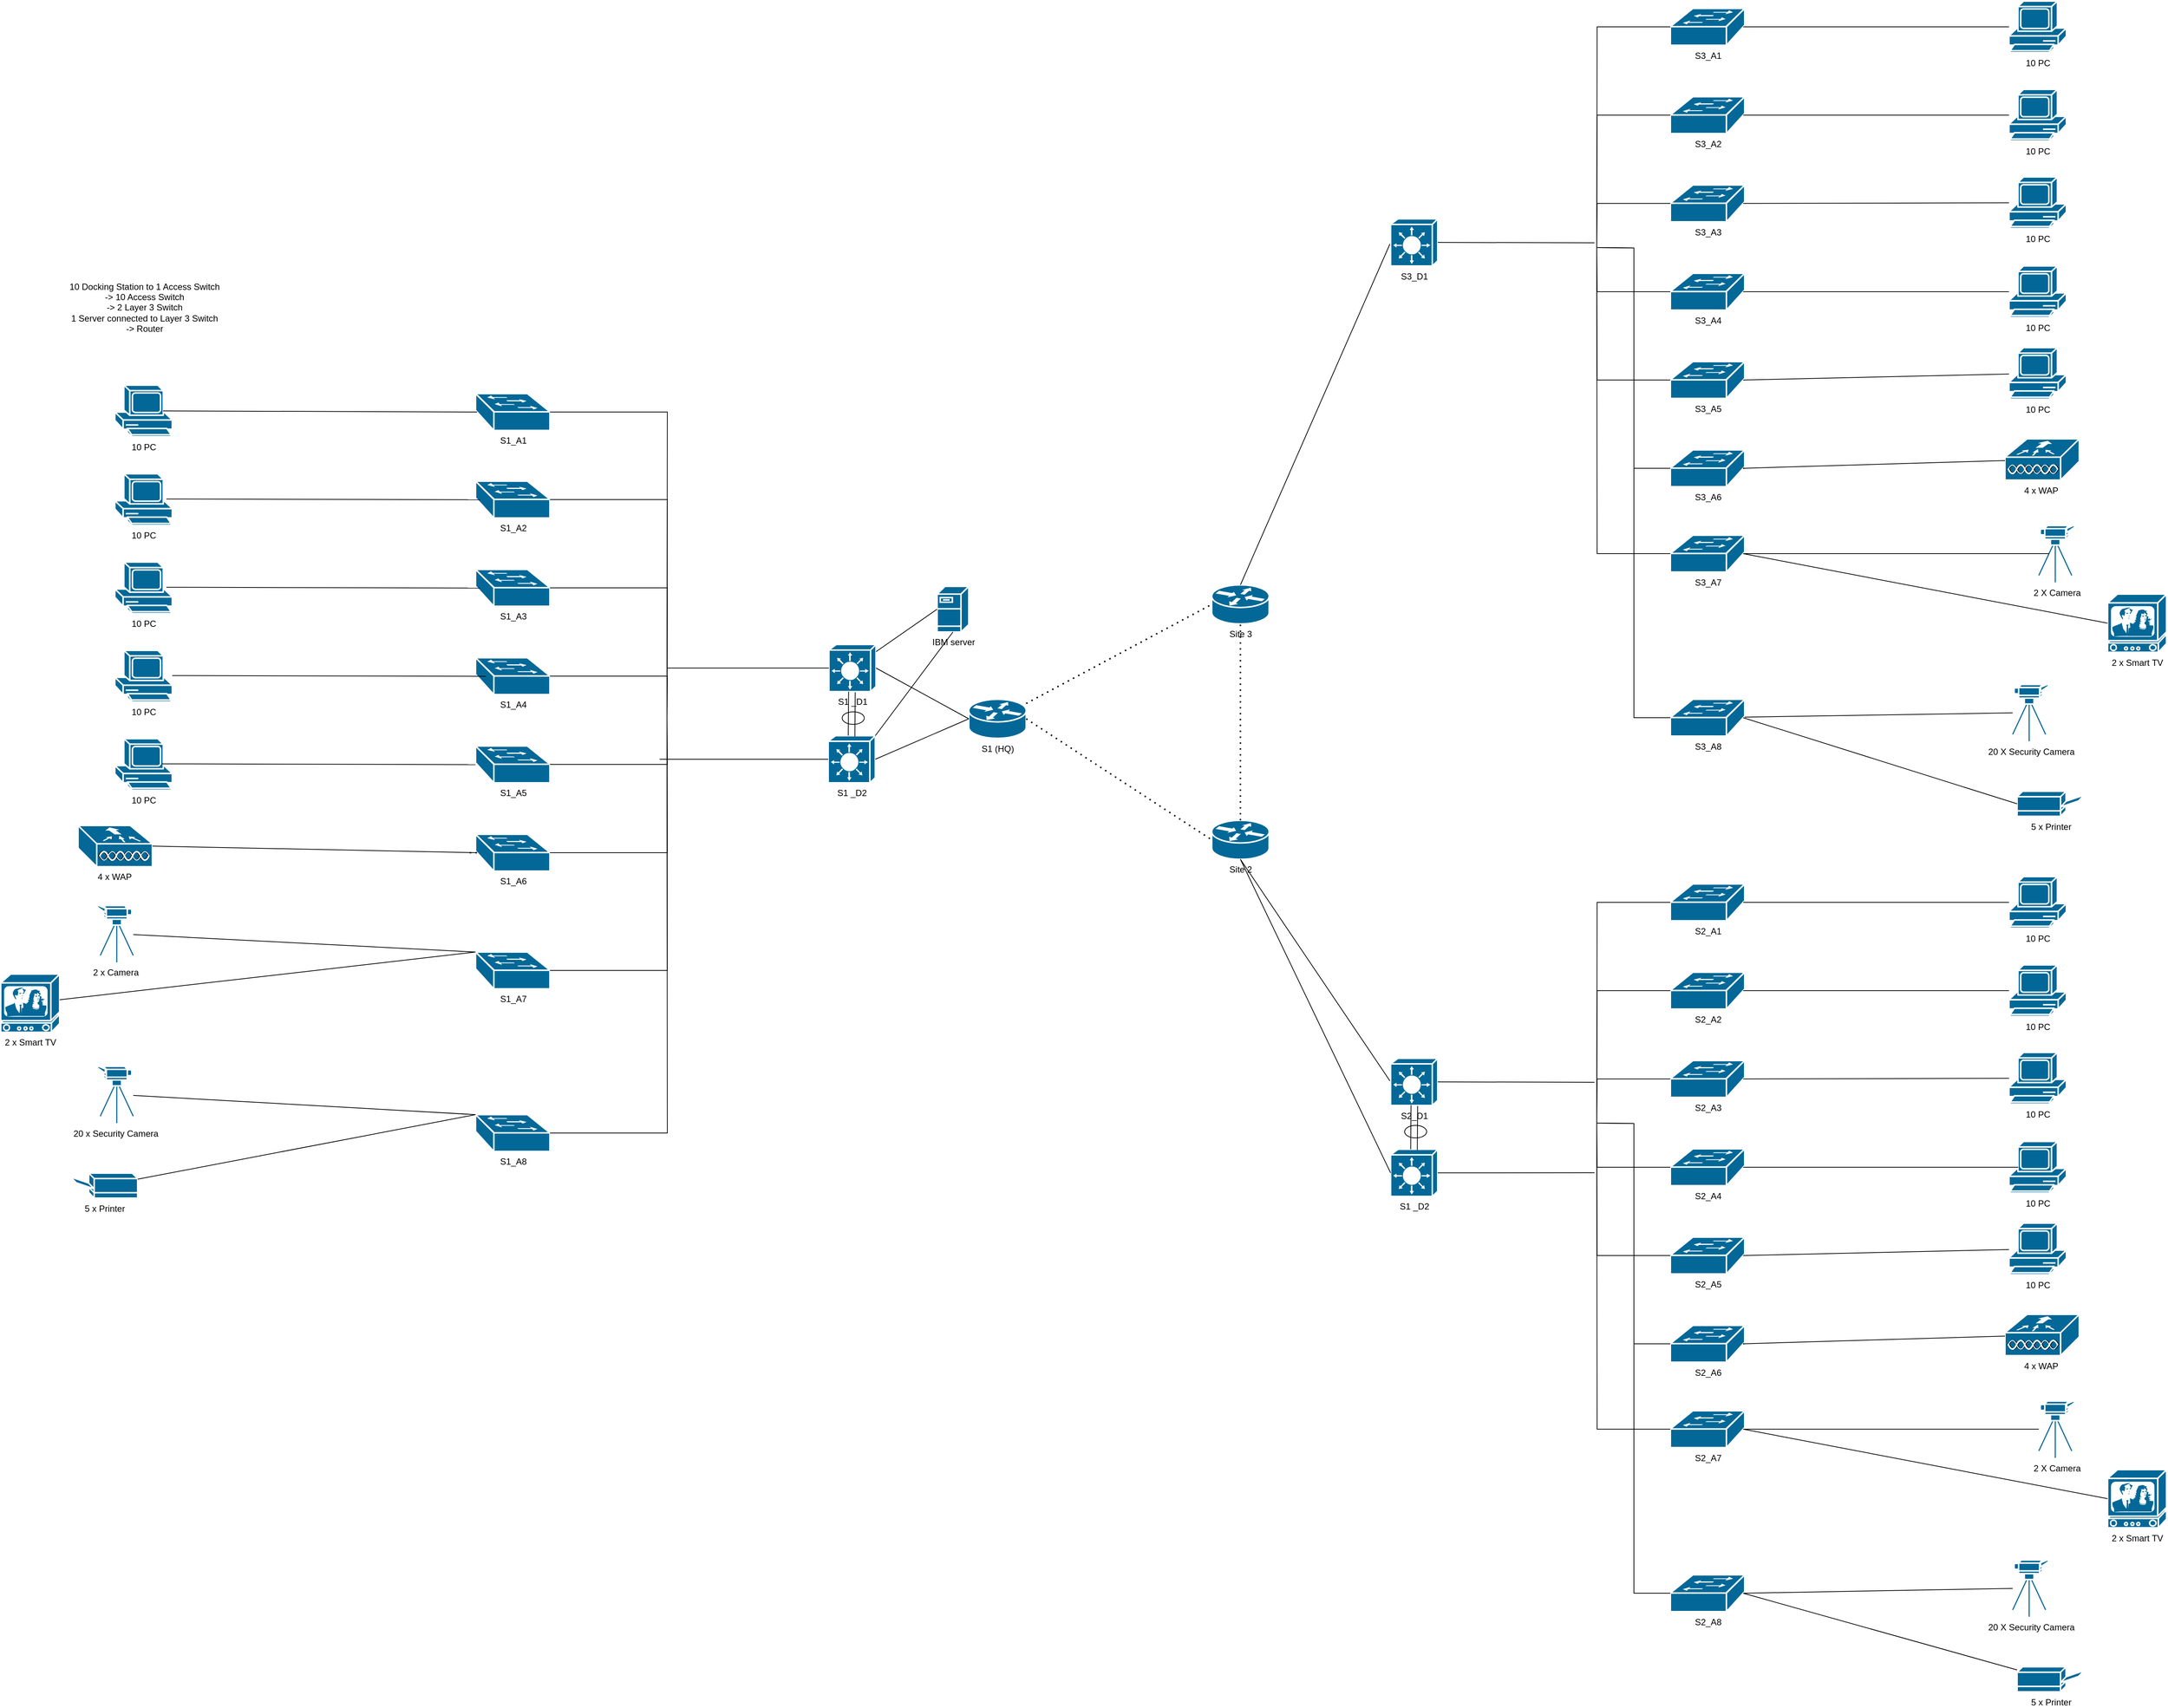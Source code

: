 <mxfile version="24.7.10">
  <diagram name="Page-1" id="G4pYxyU2FkNYo4f7sW-s">
    <mxGraphModel dx="8547" dy="3916" grid="1" gridSize="10" guides="1" tooltips="1" connect="1" arrows="1" fold="1" page="1" pageScale="1" pageWidth="827" pageHeight="1169" math="0" shadow="0">
      <root>
        <mxCell id="0" />
        <mxCell id="1" parent="0" />
        <mxCell id="yJoKxNVRloe3FFeGkEBf-2" value="S1 (HQ)" style="shape=mxgraph.cisco.routers.router;sketch=0;html=1;pointerEvents=1;dashed=0;fillColor=#036897;strokeColor=#ffffff;strokeWidth=2;verticalLabelPosition=bottom;verticalAlign=top;align=center;outlineConnect=0;" parent="1" vertex="1">
          <mxGeometry x="480" y="295.5" width="78" height="53" as="geometry" />
        </mxCell>
        <mxCell id="yJoKxNVRloe3FFeGkEBf-3" value="Site 2" style="shape=mxgraph.cisco.routers.router;sketch=0;html=1;pointerEvents=1;dashed=0;fillColor=#036897;strokeColor=#ffffff;strokeWidth=2;verticalLabelPosition=bottom;verticalAlign=top;align=center;outlineConnect=0;" parent="1" vertex="1">
          <mxGeometry x="810" y="460" width="78" height="53" as="geometry" />
        </mxCell>
        <mxCell id="yJoKxNVRloe3FFeGkEBf-4" value="IBM server" style="shape=mxgraph.cisco.servers.fileserver;sketch=0;html=1;pointerEvents=1;dashed=0;fillColor=#036897;strokeColor=#ffffff;strokeWidth=2;verticalLabelPosition=bottom;verticalAlign=top;align=center;outlineConnect=0;" parent="1" vertex="1">
          <mxGeometry x="437" y="142" width="43" height="62" as="geometry" />
        </mxCell>
        <mxCell id="yJoKxNVRloe3FFeGkEBf-5" value="S1 _D1" style="shape=mxgraph.cisco.switches.layer_3_switch;sketch=0;html=1;pointerEvents=1;dashed=0;fillColor=#036897;strokeColor=#ffffff;strokeWidth=2;verticalLabelPosition=bottom;verticalAlign=top;align=center;outlineConnect=0;" parent="1" vertex="1">
          <mxGeometry x="290" y="221" width="64" height="64" as="geometry" />
        </mxCell>
        <mxCell id="yJoKxNVRloe3FFeGkEBf-6" value="" style="endArrow=none;html=1;rounded=0;exitX=0;exitY=0.5;exitDx=0;exitDy=0;exitPerimeter=0;" parent="1" source="yJoKxNVRloe3FFeGkEBf-4" target="yJoKxNVRloe3FFeGkEBf-5" edge="1">
          <mxGeometry width="50" height="50" relative="1" as="geometry">
            <mxPoint x="230" y="250" as="sourcePoint" />
            <mxPoint x="280" y="200" as="targetPoint" />
          </mxGeometry>
        </mxCell>
        <mxCell id="yJoKxNVRloe3FFeGkEBf-7" value="" style="endArrow=none;html=1;rounded=0;entryX=1;entryY=0.5;entryDx=0;entryDy=0;entryPerimeter=0;exitX=0;exitY=0.5;exitDx=0;exitDy=0;exitPerimeter=0;" parent="1" source="yJoKxNVRloe3FFeGkEBf-2" target="yJoKxNVRloe3FFeGkEBf-5" edge="1">
          <mxGeometry width="50" height="50" relative="1" as="geometry">
            <mxPoint x="322" y="420" as="sourcePoint" />
            <mxPoint x="300" y="332" as="targetPoint" />
          </mxGeometry>
        </mxCell>
        <mxCell id="yJoKxNVRloe3FFeGkEBf-8" value="Site 3&lt;div&gt;&lt;br&gt;&lt;/div&gt;" style="shape=mxgraph.cisco.routers.router;sketch=0;html=1;pointerEvents=1;dashed=0;fillColor=#036897;strokeColor=#ffffff;strokeWidth=2;verticalLabelPosition=bottom;verticalAlign=top;align=center;outlineConnect=0;" parent="1" vertex="1">
          <mxGeometry x="810" y="140" width="78" height="53" as="geometry" />
        </mxCell>
        <mxCell id="yJoKxNVRloe3FFeGkEBf-9" value="" style="endArrow=none;dashed=1;html=1;dashPattern=1 3;strokeWidth=2;rounded=0;entryX=0;entryY=0.5;entryDx=0;entryDy=0;entryPerimeter=0;exitX=1;exitY=0.5;exitDx=0;exitDy=0;exitPerimeter=0;" parent="1" source="yJoKxNVRloe3FFeGkEBf-2" target="yJoKxNVRloe3FFeGkEBf-3" edge="1">
          <mxGeometry width="50" height="50" relative="1" as="geometry">
            <mxPoint x="620" y="370" as="sourcePoint" />
            <mxPoint x="670" y="320" as="targetPoint" />
          </mxGeometry>
        </mxCell>
        <mxCell id="yJoKxNVRloe3FFeGkEBf-10" value="" style="endArrow=none;dashed=1;html=1;dashPattern=1 3;strokeWidth=2;rounded=0;entryX=0.5;entryY=1;entryDx=0;entryDy=0;entryPerimeter=0;exitX=0.5;exitY=0;exitDx=0;exitDy=0;exitPerimeter=0;" parent="1" source="yJoKxNVRloe3FFeGkEBf-3" target="yJoKxNVRloe3FFeGkEBf-8" edge="1">
          <mxGeometry width="50" height="50" relative="1" as="geometry">
            <mxPoint x="900" y="321.5" as="sourcePoint" />
            <mxPoint x="1152" y="321.5" as="targetPoint" />
          </mxGeometry>
        </mxCell>
        <mxCell id="yJoKxNVRloe3FFeGkEBf-11" value="" style="endArrow=none;dashed=1;html=1;dashPattern=1 3;strokeWidth=2;rounded=0;entryX=0;entryY=0.5;entryDx=0;entryDy=0;entryPerimeter=0;" parent="1" source="yJoKxNVRloe3FFeGkEBf-2" target="yJoKxNVRloe3FFeGkEBf-8" edge="1">
          <mxGeometry width="50" height="50" relative="1" as="geometry">
            <mxPoint x="568" y="332" as="sourcePoint" />
            <mxPoint x="820" y="497" as="targetPoint" />
          </mxGeometry>
        </mxCell>
        <mxCell id="yJoKxNVRloe3FFeGkEBf-12" value="" style="endArrow=none;html=1;rounded=0;entryX=0;entryY=0.5;entryDx=0;entryDy=0;entryPerimeter=0;exitX=0.5;exitY=0;exitDx=0;exitDy=0;exitPerimeter=0;" parent="1" source="yJoKxNVRloe3FFeGkEBf-8" target="yJoKxNVRloe3FFeGkEBf-265" edge="1">
          <mxGeometry width="50" height="50" relative="1" as="geometry">
            <mxPoint x="1330" y="161" as="sourcePoint" />
            <mxPoint x="1060.0" y="-102" as="targetPoint" />
          </mxGeometry>
        </mxCell>
        <mxCell id="yJoKxNVRloe3FFeGkEBf-13" value="" style="endArrow=none;html=1;rounded=0;entryX=0;entryY=0.5;entryDx=0;entryDy=0;entryPerimeter=0;exitX=0.5;exitY=1;exitDx=0;exitDy=0;exitPerimeter=0;" parent="1" source="yJoKxNVRloe3FFeGkEBf-3" target="yJoKxNVRloe3FFeGkEBf-15" edge="1">
          <mxGeometry width="50" height="50" relative="1" as="geometry">
            <mxPoint x="1367" y="562" as="sourcePoint" />
            <mxPoint x="1060" y="486.5" as="targetPoint" />
          </mxGeometry>
        </mxCell>
        <mxCell id="yJoKxNVRloe3FFeGkEBf-15" value="S2_D1" style="shape=mxgraph.cisco.switches.layer_3_switch;sketch=0;html=1;pointerEvents=1;dashed=0;fillColor=#036897;strokeColor=#ffffff;strokeWidth=2;verticalLabelPosition=bottom;verticalAlign=top;align=center;outlineConnect=0;" parent="1" vertex="1">
          <mxGeometry x="1053" y="783.5" width="64" height="64" as="geometry" />
        </mxCell>
        <mxCell id="yJoKxNVRloe3FFeGkEBf-16" value="S2_A5" style="shape=mxgraph.cisco.switches.workgroup_switch;sketch=0;html=1;pointerEvents=1;dashed=0;fillColor=#036897;strokeColor=#ffffff;strokeWidth=2;verticalLabelPosition=bottom;verticalAlign=top;align=center;outlineConnect=0;" parent="1" vertex="1">
          <mxGeometry x="1433" y="1026.5" width="101" height="50" as="geometry" />
        </mxCell>
        <mxCell id="yJoKxNVRloe3FFeGkEBf-17" value="S2_A7" style="shape=mxgraph.cisco.switches.workgroup_switch;sketch=0;html=1;pointerEvents=1;dashed=0;fillColor=#036897;strokeColor=#ffffff;strokeWidth=2;verticalLabelPosition=bottom;verticalAlign=top;align=center;outlineConnect=0;" parent="1" vertex="1">
          <mxGeometry x="1433" y="1262.5" width="101" height="50" as="geometry" />
        </mxCell>
        <mxCell id="yJoKxNVRloe3FFeGkEBf-18" value="S2_A4" style="shape=mxgraph.cisco.switches.workgroup_switch;sketch=0;html=1;pointerEvents=1;dashed=0;fillColor=#036897;strokeColor=#ffffff;strokeWidth=2;verticalLabelPosition=bottom;verticalAlign=top;align=center;outlineConnect=0;" parent="1" vertex="1">
          <mxGeometry x="1433" y="906.5" width="101" height="50" as="geometry" />
        </mxCell>
        <mxCell id="yJoKxNVRloe3FFeGkEBf-19" value="S2_A3" style="shape=mxgraph.cisco.switches.workgroup_switch;sketch=0;html=1;pointerEvents=1;dashed=0;fillColor=#036897;strokeColor=#ffffff;strokeWidth=2;verticalLabelPosition=bottom;verticalAlign=top;align=center;outlineConnect=0;" parent="1" vertex="1">
          <mxGeometry x="1433" y="786.5" width="101" height="50" as="geometry" />
        </mxCell>
        <mxCell id="yJoKxNVRloe3FFeGkEBf-20" value="S2_A2" style="shape=mxgraph.cisco.switches.workgroup_switch;sketch=0;html=1;pointerEvents=1;dashed=0;fillColor=#036897;strokeColor=#ffffff;strokeWidth=2;verticalLabelPosition=bottom;verticalAlign=top;align=center;outlineConnect=0;" parent="1" vertex="1">
          <mxGeometry x="1433" y="666.5" width="101" height="50" as="geometry" />
        </mxCell>
        <mxCell id="yJoKxNVRloe3FFeGkEBf-21" value="S2_A1" style="shape=mxgraph.cisco.switches.workgroup_switch;sketch=0;html=1;pointerEvents=1;dashed=0;fillColor=#036897;strokeColor=#ffffff;strokeWidth=2;verticalLabelPosition=bottom;verticalAlign=top;align=center;outlineConnect=0;" parent="1" vertex="1">
          <mxGeometry x="1433" y="546.5" width="101" height="50" as="geometry" />
        </mxCell>
        <mxCell id="yJoKxNVRloe3FFeGkEBf-24" value="" style="endArrow=none;html=1;rounded=0;entryX=1;entryY=0.5;entryDx=0;entryDy=0;exitX=0;exitY=0.5;exitDx=0;exitDy=0;exitPerimeter=0;edgeStyle=orthogonalEdgeStyle;" parent="1" source="yJoKxNVRloe3FFeGkEBf-21" edge="1">
          <mxGeometry width="50" height="50" relative="1" as="geometry">
            <mxPoint x="1289" y="854" as="sourcePoint" />
            <mxPoint x="1333" y="871.5" as="targetPoint" />
          </mxGeometry>
        </mxCell>
        <mxCell id="yJoKxNVRloe3FFeGkEBf-25" value="" style="endArrow=none;html=1;rounded=0;entryX=1;entryY=0.5;entryDx=0;entryDy=0;exitX=0;exitY=0.5;exitDx=0;exitDy=0;exitPerimeter=0;edgeStyle=orthogonalEdgeStyle;" parent="1" source="yJoKxNVRloe3FFeGkEBf-20" edge="1">
          <mxGeometry width="50" height="50" relative="1" as="geometry">
            <mxPoint x="1443" y="581.5" as="sourcePoint" />
            <mxPoint x="1333" y="871.5" as="targetPoint" />
          </mxGeometry>
        </mxCell>
        <mxCell id="yJoKxNVRloe3FFeGkEBf-26" value="" style="endArrow=none;html=1;rounded=0;exitX=0;exitY=0.5;exitDx=0;exitDy=0;exitPerimeter=0;entryX=1;entryY=0.5;entryDx=0;entryDy=0;edgeStyle=orthogonalEdgeStyle;" parent="1" source="yJoKxNVRloe3FFeGkEBf-19" edge="1">
          <mxGeometry width="50" height="50" relative="1" as="geometry">
            <mxPoint x="1423" y="811.5" as="sourcePoint" />
            <mxPoint x="1333" y="871.5" as="targetPoint" />
          </mxGeometry>
        </mxCell>
        <mxCell id="yJoKxNVRloe3FFeGkEBf-27" value="" style="endArrow=none;html=1;rounded=0;exitX=0;exitY=0.5;exitDx=0;exitDy=0;exitPerimeter=0;entryX=1;entryY=0.5;entryDx=0;entryDy=0;edgeStyle=orthogonalEdgeStyle;" parent="1" source="yJoKxNVRloe3FFeGkEBf-18" edge="1">
          <mxGeometry width="50" height="50" relative="1" as="geometry">
            <mxPoint x="1443" y="821.5" as="sourcePoint" />
            <mxPoint x="1333" y="871.5" as="targetPoint" />
          </mxGeometry>
        </mxCell>
        <mxCell id="yJoKxNVRloe3FFeGkEBf-28" value="" style="endArrow=none;html=1;rounded=0;exitX=0;exitY=0.5;exitDx=0;exitDy=0;exitPerimeter=0;entryX=1;entryY=0.5;entryDx=0;entryDy=0;edgeStyle=orthogonalEdgeStyle;" parent="1" source="yJoKxNVRloe3FFeGkEBf-16" edge="1">
          <mxGeometry width="50" height="50" relative="1" as="geometry">
            <mxPoint x="1443" y="941.5" as="sourcePoint" />
            <mxPoint x="1333" y="871.5" as="targetPoint" />
          </mxGeometry>
        </mxCell>
        <mxCell id="yJoKxNVRloe3FFeGkEBf-29" value="" style="endArrow=none;html=1;rounded=0;exitX=0;exitY=0.5;exitDx=0;exitDy=0;exitPerimeter=0;entryX=1;entryY=0.5;entryDx=0;entryDy=0;edgeStyle=orthogonalEdgeStyle;" parent="1" source="yJoKxNVRloe3FFeGkEBf-17" edge="1">
          <mxGeometry width="50" height="50" relative="1" as="geometry">
            <mxPoint x="1443" y="1061.5" as="sourcePoint" />
            <mxPoint x="1333" y="871.5" as="targetPoint" />
          </mxGeometry>
        </mxCell>
        <mxCell id="yJoKxNVRloe3FFeGkEBf-35" value="10 PC" style="shape=mxgraph.cisco.computers_and_peripherals.pc;sketch=0;html=1;pointerEvents=1;dashed=0;fillColor=#036897;strokeColor=#ffffff;strokeWidth=2;verticalLabelPosition=bottom;verticalAlign=top;align=center;outlineConnect=0;" parent="1" vertex="1">
          <mxGeometry x="1893" y="536.5" width="78" height="70" as="geometry" />
        </mxCell>
        <mxCell id="yJoKxNVRloe3FFeGkEBf-41" value="10 PC" style="shape=mxgraph.cisco.computers_and_peripherals.pc;sketch=0;html=1;pointerEvents=1;dashed=0;fillColor=#036897;strokeColor=#ffffff;strokeWidth=2;verticalLabelPosition=bottom;verticalAlign=top;align=center;outlineConnect=0;" parent="1" vertex="1">
          <mxGeometry x="1893" y="656.5" width="78" height="70" as="geometry" />
        </mxCell>
        <mxCell id="yJoKxNVRloe3FFeGkEBf-49" value="10 PC" style="shape=mxgraph.cisco.computers_and_peripherals.pc;sketch=0;html=1;pointerEvents=1;dashed=0;fillColor=#036897;strokeColor=#ffffff;strokeWidth=2;verticalLabelPosition=bottom;verticalAlign=top;align=center;outlineConnect=0;" parent="1" vertex="1">
          <mxGeometry x="1893" y="775.5" width="78" height="70" as="geometry" />
        </mxCell>
        <mxCell id="yJoKxNVRloe3FFeGkEBf-57" value="10 PC" style="shape=mxgraph.cisco.computers_and_peripherals.pc;sketch=0;html=1;pointerEvents=1;dashed=0;fillColor=#036897;strokeColor=#ffffff;strokeWidth=2;verticalLabelPosition=bottom;verticalAlign=top;align=center;outlineConnect=0;" parent="1" vertex="1">
          <mxGeometry x="1893" y="896.5" width="78" height="70" as="geometry" />
        </mxCell>
        <mxCell id="yJoKxNVRloe3FFeGkEBf-73" value="2 x Smart TV" style="shape=mxgraph.cisco.misc.tv;sketch=0;html=1;pointerEvents=1;dashed=0;fillColor=#036897;strokeColor=#ffffff;strokeWidth=2;verticalLabelPosition=bottom;verticalAlign=top;align=center;outlineConnect=0;" parent="1" vertex="1">
          <mxGeometry x="2027" y="1342.5" width="80" height="79" as="geometry" />
        </mxCell>
        <mxCell id="yJoKxNVRloe3FFeGkEBf-76" value="2 X Camera&lt;div&gt;&lt;br&gt;&lt;/div&gt;" style="shape=mxgraph.cisco.computers_and_peripherals.video_camera;sketch=0;html=1;pointerEvents=1;dashed=0;fillColor=#036897;strokeColor=#ffffff;strokeWidth=2;verticalLabelPosition=bottom;verticalAlign=top;align=center;outlineConnect=0;" parent="1" vertex="1">
          <mxGeometry x="1933.5" y="1248.5" width="49" height="78" as="geometry" />
        </mxCell>
        <mxCell id="yJoKxNVRloe3FFeGkEBf-86" value="2 x Smart TV" style="shape=mxgraph.cisco.misc.tv;sketch=0;html=1;pointerEvents=1;dashed=0;fillColor=#036897;strokeColor=#ffffff;strokeWidth=2;verticalLabelPosition=bottom;verticalAlign=top;align=center;outlineConnect=0;flipH=0;" parent="1" vertex="1">
          <mxGeometry x="-835" y="669" width="80" height="79" as="geometry" />
        </mxCell>
        <mxCell id="yJoKxNVRloe3FFeGkEBf-89" value="2 x Camera" style="shape=mxgraph.cisco.computers_and_peripherals.video_camera;sketch=0;html=1;pointerEvents=1;dashed=0;fillColor=#036897;strokeColor=#ffffff;strokeWidth=2;verticalLabelPosition=bottom;verticalAlign=top;align=center;outlineConnect=0;flipH=1;flipV=0;" parent="1" vertex="1">
          <mxGeometry x="-704" y="575" width="49" height="78" as="geometry" />
        </mxCell>
        <mxCell id="yJoKxNVRloe3FFeGkEBf-108" value="S1_A6" style="shape=mxgraph.cisco.switches.workgroup_switch;sketch=0;html=1;pointerEvents=1;dashed=0;fillColor=#036897;strokeColor=#ffffff;strokeWidth=2;verticalLabelPosition=bottom;verticalAlign=top;align=center;outlineConnect=0;flipH=1;flipV=0;" parent="1" vertex="1">
          <mxGeometry x="-190" y="479" width="101" height="50" as="geometry" />
        </mxCell>
        <mxCell id="yJoKxNVRloe3FFeGkEBf-109" value="S1_A7" style="shape=mxgraph.cisco.switches.workgroup_switch;sketch=0;html=1;pointerEvents=1;dashed=0;fillColor=#036897;strokeColor=#ffffff;strokeWidth=2;verticalLabelPosition=bottom;verticalAlign=top;align=center;outlineConnect=0;flipH=1;flipV=0;" parent="1" vertex="1">
          <mxGeometry x="-190" y="639" width="101" height="50" as="geometry" />
        </mxCell>
        <mxCell id="yJoKxNVRloe3FFeGkEBf-110" value="S1_A5" style="shape=mxgraph.cisco.switches.workgroup_switch;sketch=0;html=1;pointerEvents=1;dashed=0;fillColor=#036897;strokeColor=#ffffff;strokeWidth=2;verticalLabelPosition=bottom;verticalAlign=top;align=center;outlineConnect=0;flipH=1;flipV=0;" parent="1" vertex="1">
          <mxGeometry x="-190" y="359" width="101" height="50" as="geometry" />
        </mxCell>
        <mxCell id="yJoKxNVRloe3FFeGkEBf-111" value="S1_A4" style="shape=mxgraph.cisco.switches.workgroup_switch;sketch=0;html=1;pointerEvents=1;dashed=0;fillColor=#036897;strokeColor=#ffffff;strokeWidth=2;verticalLabelPosition=bottom;verticalAlign=top;align=center;outlineConnect=0;flipH=1;flipV=0;" parent="1" vertex="1">
          <mxGeometry x="-190" y="239" width="101" height="50" as="geometry" />
        </mxCell>
        <mxCell id="yJoKxNVRloe3FFeGkEBf-112" value="S1_A3" style="shape=mxgraph.cisco.switches.workgroup_switch;sketch=0;html=1;pointerEvents=1;dashed=0;fillColor=#036897;strokeColor=#ffffff;strokeWidth=2;verticalLabelPosition=bottom;verticalAlign=top;align=center;outlineConnect=0;flipH=1;flipV=0;" parent="1" vertex="1">
          <mxGeometry x="-190" y="119" width="101" height="50" as="geometry" />
        </mxCell>
        <mxCell id="yJoKxNVRloe3FFeGkEBf-113" value="S1_A2" style="shape=mxgraph.cisco.switches.workgroup_switch;sketch=0;html=1;pointerEvents=1;dashed=0;fillColor=#036897;strokeColor=#ffffff;strokeWidth=2;verticalLabelPosition=bottom;verticalAlign=top;align=center;outlineConnect=0;flipH=1;flipV=0;" parent="1" vertex="1">
          <mxGeometry x="-190" y="-1" width="101" height="50" as="geometry" />
        </mxCell>
        <mxCell id="yJoKxNVRloe3FFeGkEBf-114" value="S1_A1" style="shape=mxgraph.cisco.switches.workgroup_switch;sketch=0;html=1;pointerEvents=1;dashed=0;fillColor=#036897;strokeColor=#ffffff;strokeWidth=2;verticalLabelPosition=bottom;verticalAlign=top;align=center;outlineConnect=0;flipH=1;flipV=0;" parent="1" vertex="1">
          <mxGeometry x="-190" y="-120" width="101" height="50" as="geometry" />
        </mxCell>
        <mxCell id="yJoKxNVRloe3FFeGkEBf-115" value="S1_A8" style="shape=mxgraph.cisco.switches.workgroup_switch;sketch=0;html=1;pointerEvents=1;dashed=0;fillColor=#036897;strokeColor=#ffffff;strokeWidth=2;verticalLabelPosition=bottom;verticalAlign=top;align=center;outlineConnect=0;flipH=1;flipV=0;" parent="1" vertex="1">
          <mxGeometry x="-190" y="860" width="101" height="50" as="geometry" />
        </mxCell>
        <mxCell id="yJoKxNVRloe3FFeGkEBf-116" value="" style="endArrow=none;html=1;rounded=0;entryX=0;entryY=0.5;entryDx=0;entryDy=0;exitX=0;exitY=0.5;exitDx=0;exitDy=0;exitPerimeter=0;edgeStyle=orthogonalEdgeStyle;" parent="1" source="yJoKxNVRloe3FFeGkEBf-114" edge="1">
          <mxGeometry width="50" height="50" relative="1" as="geometry">
            <mxPoint x="-80" y="-66" as="sourcePoint" />
            <mxPoint x="70" y="322" as="targetPoint" />
          </mxGeometry>
        </mxCell>
        <mxCell id="yJoKxNVRloe3FFeGkEBf-117" value="" style="endArrow=none;html=1;rounded=0;entryX=0;entryY=0.5;entryDx=0;entryDy=0;exitX=0;exitY=0.5;exitDx=0;exitDy=0;exitPerimeter=0;edgeStyle=orthogonalEdgeStyle;" parent="1" source="yJoKxNVRloe3FFeGkEBf-113" edge="1">
          <mxGeometry width="50" height="50" relative="1" as="geometry">
            <mxPoint x="-79" y="-85" as="sourcePoint" />
            <mxPoint x="70" y="322" as="targetPoint" />
          </mxGeometry>
        </mxCell>
        <mxCell id="yJoKxNVRloe3FFeGkEBf-118" value="" style="endArrow=none;html=1;rounded=0;entryX=0;entryY=0.5;entryDx=0;entryDy=0;exitX=0;exitY=0.5;exitDx=0;exitDy=0;exitPerimeter=0;edgeStyle=orthogonalEdgeStyle;" parent="1" source="yJoKxNVRloe3FFeGkEBf-112" edge="1">
          <mxGeometry width="50" height="50" relative="1" as="geometry">
            <mxPoint x="-79" y="34" as="sourcePoint" />
            <mxPoint x="70" y="322" as="targetPoint" />
          </mxGeometry>
        </mxCell>
        <mxCell id="yJoKxNVRloe3FFeGkEBf-119" value="" style="endArrow=none;html=1;rounded=0;entryX=0;entryY=0.5;entryDx=0;entryDy=0;exitX=0;exitY=0.5;exitDx=0;exitDy=0;exitPerimeter=0;edgeStyle=orthogonalEdgeStyle;" parent="1" source="yJoKxNVRloe3FFeGkEBf-111" edge="1">
          <mxGeometry width="50" height="50" relative="1" as="geometry">
            <mxPoint x="-79" y="154" as="sourcePoint" />
            <mxPoint x="70" y="322" as="targetPoint" />
          </mxGeometry>
        </mxCell>
        <mxCell id="yJoKxNVRloe3FFeGkEBf-120" value="" style="endArrow=none;html=1;rounded=0;entryX=0;entryY=0.5;entryDx=0;entryDy=0;exitX=0;exitY=0.5;exitDx=0;exitDy=0;exitPerimeter=0;edgeStyle=orthogonalEdgeStyle;" parent="1" source="yJoKxNVRloe3FFeGkEBf-110" edge="1">
          <mxGeometry width="50" height="50" relative="1" as="geometry">
            <mxPoint x="-79" y="274" as="sourcePoint" />
            <mxPoint x="70" y="322" as="targetPoint" />
          </mxGeometry>
        </mxCell>
        <mxCell id="yJoKxNVRloe3FFeGkEBf-121" value="" style="endArrow=none;html=1;rounded=0;entryX=0;entryY=0.5;entryDx=0;entryDy=0;exitX=0;exitY=0.5;exitDx=0;exitDy=0;exitPerimeter=0;edgeStyle=orthogonalEdgeStyle;" parent="1" source="yJoKxNVRloe3FFeGkEBf-108" edge="1">
          <mxGeometry width="50" height="50" relative="1" as="geometry">
            <mxPoint x="-79" y="394" as="sourcePoint" />
            <mxPoint x="70" y="322" as="targetPoint" />
          </mxGeometry>
        </mxCell>
        <mxCell id="yJoKxNVRloe3FFeGkEBf-122" value="" style="endArrow=none;html=1;rounded=0;entryX=0;entryY=0.5;entryDx=0;entryDy=0;exitX=0;exitY=0.5;exitDx=0;exitDy=0;exitPerimeter=0;edgeStyle=orthogonalEdgeStyle;" parent="1" source="yJoKxNVRloe3FFeGkEBf-109" edge="1">
          <mxGeometry width="50" height="50" relative="1" as="geometry">
            <mxPoint x="-79" y="514" as="sourcePoint" />
            <mxPoint x="70" y="322" as="targetPoint" />
          </mxGeometry>
        </mxCell>
        <mxCell id="yJoKxNVRloe3FFeGkEBf-123" value="" style="endArrow=none;html=1;rounded=0;entryX=0;entryY=0.5;entryDx=0;entryDy=0;exitX=0;exitY=0.5;exitDx=0;exitDy=0;exitPerimeter=0;edgeStyle=orthogonalEdgeStyle;" parent="1" source="yJoKxNVRloe3FFeGkEBf-115" edge="1">
          <mxGeometry width="50" height="50" relative="1" as="geometry">
            <mxPoint x="-79" y="630" as="sourcePoint" />
            <mxPoint x="70" y="322" as="targetPoint" />
          </mxGeometry>
        </mxCell>
        <mxCell id="yJoKxNVRloe3FFeGkEBf-130" value="10 PC" style="shape=mxgraph.cisco.computers_and_peripherals.pc;sketch=0;html=1;pointerEvents=1;dashed=0;fillColor=#036897;strokeColor=#ffffff;strokeWidth=2;verticalLabelPosition=bottom;verticalAlign=top;align=center;outlineConnect=0;flipH=1;flipV=0;" parent="1" vertex="1">
          <mxGeometry x="-680" y="-131.5" width="78" height="70" as="geometry" />
        </mxCell>
        <mxCell id="yJoKxNVRloe3FFeGkEBf-136" value="10 PC" style="shape=mxgraph.cisco.computers_and_peripherals.pc;sketch=0;html=1;pointerEvents=1;dashed=0;fillColor=#036897;strokeColor=#ffffff;strokeWidth=2;verticalLabelPosition=bottom;verticalAlign=top;align=center;outlineConnect=0;flipH=1;flipV=0;" parent="1" vertex="1">
          <mxGeometry x="-680" y="-11" width="78" height="70" as="geometry" />
        </mxCell>
        <mxCell id="yJoKxNVRloe3FFeGkEBf-144" value="10 PC" style="shape=mxgraph.cisco.computers_and_peripherals.pc;sketch=0;html=1;pointerEvents=1;dashed=0;fillColor=#036897;strokeColor=#ffffff;strokeWidth=2;verticalLabelPosition=bottom;verticalAlign=top;align=center;outlineConnect=0;flipH=1;flipV=0;" parent="1" vertex="1">
          <mxGeometry x="-680" y="109" width="78" height="70" as="geometry" />
        </mxCell>
        <mxCell id="yJoKxNVRloe3FFeGkEBf-152" value="10 PC" style="shape=mxgraph.cisco.computers_and_peripherals.pc;sketch=0;html=1;pointerEvents=1;dashed=0;fillColor=#036897;strokeColor=#ffffff;strokeWidth=2;verticalLabelPosition=bottom;verticalAlign=top;align=center;outlineConnect=0;flipH=1;flipV=0;" parent="1" vertex="1">
          <mxGeometry x="-680" y="229" width="78" height="70" as="geometry" />
        </mxCell>
        <mxCell id="yJoKxNVRloe3FFeGkEBf-160" value="10 PC" style="shape=mxgraph.cisco.computers_and_peripherals.pc;sketch=0;html=1;pointerEvents=1;dashed=0;fillColor=#036897;strokeColor=#ffffff;strokeWidth=2;verticalLabelPosition=bottom;verticalAlign=top;align=center;outlineConnect=0;flipH=1;flipV=0;" parent="1" vertex="1">
          <mxGeometry x="-680" y="349" width="78" height="70" as="geometry" />
        </mxCell>
        <mxCell id="yJoKxNVRloe3FFeGkEBf-165" value="" style="endArrow=none;dashed=1;html=1;dashPattern=1 3;strokeWidth=2;rounded=0;entryX=1;entryY=0.5;entryDx=0;entryDy=0;exitX=0.98;exitY=0.5;exitDx=0;exitDy=0;exitPerimeter=0;" parent="1" source="yJoKxNVRloe3FFeGkEBf-108" edge="1">
          <mxGeometry width="50" height="50" relative="1" as="geometry">
            <mxPoint x="-188" y="504" as="sourcePoint" />
            <mxPoint x="-203" y="504" as="targetPoint" />
          </mxGeometry>
        </mxCell>
        <mxCell id="yJoKxNVRloe3FFeGkEBf-173" value="5 x Printer" style="shape=mxgraph.cisco.computers_and_peripherals.printer;sketch=0;html=1;pointerEvents=1;dashed=0;fillColor=#036897;strokeColor=#ffffff;strokeWidth=2;verticalLabelPosition=bottom;verticalAlign=top;align=center;outlineConnect=0;flipH=1;flipV=0;" parent="1" vertex="1">
          <mxGeometry x="-740" y="939.5" width="91" height="34" as="geometry" />
        </mxCell>
        <mxCell id="yJoKxNVRloe3FFeGkEBf-177" value="&lt;div&gt;10 Docking Station to 1 Access Switch&lt;/div&gt;-&amp;gt; 10 Access Switch&lt;div&gt;-&amp;gt; 2 Layer 3 Switch&lt;/div&gt;&lt;div&gt;1 Server connected to Layer 3 Switch&lt;/div&gt;&lt;div&gt;-&amp;gt; Router&lt;/div&gt;" style="text;html=1;align=center;verticalAlign=middle;resizable=0;points=[];autosize=1;strokeColor=none;fillColor=none;" parent="1" vertex="1">
          <mxGeometry x="-755" y="-282" width="230" height="90" as="geometry" />
        </mxCell>
        <mxCell id="yJoKxNVRloe3FFeGkEBf-178" value="S1 _D2" style="shape=mxgraph.cisco.switches.layer_3_switch;sketch=0;html=1;pointerEvents=1;dashed=0;fillColor=#036897;strokeColor=#ffffff;strokeWidth=2;verticalLabelPosition=bottom;verticalAlign=top;align=center;outlineConnect=0;" parent="1" vertex="1">
          <mxGeometry x="289" y="345" width="64" height="64" as="geometry" />
        </mxCell>
        <mxCell id="yJoKxNVRloe3FFeGkEBf-195" value="" style="endArrow=none;html=1;rounded=0;" parent="1" edge="1">
          <mxGeometry width="50" height="50" relative="1" as="geometry">
            <mxPoint x="316.258" y="345" as="sourcePoint" />
            <mxPoint x="316.742" y="285" as="targetPoint" />
          </mxGeometry>
        </mxCell>
        <mxCell id="yJoKxNVRloe3FFeGkEBf-196" value="" style="endArrow=none;html=1;rounded=0;" parent="1" edge="1">
          <mxGeometry width="50" height="50" relative="1" as="geometry">
            <mxPoint x="325.258" y="346" as="sourcePoint" />
            <mxPoint x="325.742" y="286" as="targetPoint" />
          </mxGeometry>
        </mxCell>
        <mxCell id="yJoKxNVRloe3FFeGkEBf-197" value="" style="ellipse;whiteSpace=wrap;html=1;fillColor=none;" parent="1" vertex="1">
          <mxGeometry x="308" y="312.5" width="30" height="17" as="geometry" />
        </mxCell>
        <mxCell id="yJoKxNVRloe3FFeGkEBf-198" value="" style="endArrow=none;html=1;rounded=0;entryX=1;entryY=0.5;entryDx=0;entryDy=0;entryPerimeter=0;exitX=0;exitY=0.5;exitDx=0;exitDy=0;exitPerimeter=0;" parent="1" source="yJoKxNVRloe3FFeGkEBf-2" target="yJoKxNVRloe3FFeGkEBf-178" edge="1">
          <mxGeometry width="50" height="50" relative="1" as="geometry">
            <mxPoint x="490" y="332" as="sourcePoint" />
            <mxPoint x="364" y="263" as="targetPoint" />
          </mxGeometry>
        </mxCell>
        <mxCell id="yJoKxNVRloe3FFeGkEBf-199" value="" style="endArrow=none;html=1;rounded=0;entryX=1;entryY=0;entryDx=0;entryDy=0;entryPerimeter=0;exitX=0.5;exitY=1;exitDx=0;exitDy=0;exitPerimeter=0;" parent="1" source="yJoKxNVRloe3FFeGkEBf-4" target="yJoKxNVRloe3FFeGkEBf-178" edge="1">
          <mxGeometry width="50" height="50" relative="1" as="geometry">
            <mxPoint x="480" y="71" as="sourcePoint" />
            <mxPoint x="332" y="231" as="targetPoint" />
          </mxGeometry>
        </mxCell>
        <mxCell id="yJoKxNVRloe3FFeGkEBf-201" value="4 x WAP&amp;nbsp;" style="shape=mxgraph.cisco.wireless.wlan_controller;sketch=0;html=1;pointerEvents=1;dashed=0;fillColor=#036897;strokeColor=#ffffff;strokeWidth=2;verticalLabelPosition=bottom;verticalAlign=top;align=center;outlineConnect=0;flipH=1;flipV=0;" parent="1" vertex="1">
          <mxGeometry x="-730" y="467" width="101" height="56" as="geometry" />
        </mxCell>
        <mxCell id="yJoKxNVRloe3FFeGkEBf-202" value="20 x Security Camera" style="shape=mxgraph.cisco.computers_and_peripherals.video_camera;sketch=0;html=1;pointerEvents=1;dashed=0;fillColor=#036897;strokeColor=#ffffff;strokeWidth=2;verticalLabelPosition=bottom;verticalAlign=top;align=center;outlineConnect=0;flipH=1;flipV=0;" parent="1" vertex="1">
          <mxGeometry x="-704" y="793.5" width="49" height="78" as="geometry" />
        </mxCell>
        <mxCell id="yJoKxNVRloe3FFeGkEBf-203" value="S1 _D2" style="shape=mxgraph.cisco.switches.layer_3_switch;sketch=0;html=1;pointerEvents=1;dashed=0;fillColor=#036897;strokeColor=#ffffff;strokeWidth=2;verticalLabelPosition=bottom;verticalAlign=top;align=center;outlineConnect=0;" parent="1" vertex="1">
          <mxGeometry x="1053" y="907.18" width="64" height="64" as="geometry" />
        </mxCell>
        <mxCell id="yJoKxNVRloe3FFeGkEBf-212" value="" style="endArrow=none;html=1;rounded=0;" parent="1" edge="1">
          <mxGeometry width="50" height="50" relative="1" as="geometry">
            <mxPoint x="1080.258" y="907.18" as="sourcePoint" />
            <mxPoint x="1080.742" y="847.18" as="targetPoint" />
          </mxGeometry>
        </mxCell>
        <mxCell id="yJoKxNVRloe3FFeGkEBf-213" value="" style="endArrow=none;html=1;rounded=0;" parent="1" edge="1">
          <mxGeometry width="50" height="50" relative="1" as="geometry">
            <mxPoint x="1089.258" y="908.18" as="sourcePoint" />
            <mxPoint x="1089.742" y="848.18" as="targetPoint" />
          </mxGeometry>
        </mxCell>
        <mxCell id="yJoKxNVRloe3FFeGkEBf-214" value="" style="ellipse;whiteSpace=wrap;html=1;fillColor=none;" parent="1" vertex="1">
          <mxGeometry x="1072" y="874.68" width="30" height="17" as="geometry" />
        </mxCell>
        <mxCell id="yJoKxNVRloe3FFeGkEBf-223" value="" style="endArrow=none;html=1;rounded=0;entryX=0;entryY=0.5;entryDx=0;entryDy=0;entryPerimeter=0;exitX=0.5;exitY=1;exitDx=0;exitDy=0;exitPerimeter=0;" parent="1" source="yJoKxNVRloe3FFeGkEBf-3" target="yJoKxNVRloe3FFeGkEBf-203" edge="1">
          <mxGeometry width="50" height="50" relative="1" as="geometry">
            <mxPoint x="859" y="523" as="sourcePoint" />
            <mxPoint x="1070" y="744" as="targetPoint" />
          </mxGeometry>
        </mxCell>
        <mxCell id="yJoKxNVRloe3FFeGkEBf-241" value="10 PC" style="shape=mxgraph.cisco.computers_and_peripherals.pc;sketch=0;html=1;pointerEvents=1;dashed=0;fillColor=#036897;strokeColor=#ffffff;strokeWidth=2;verticalLabelPosition=bottom;verticalAlign=top;align=center;outlineConnect=0;" parent="1" vertex="1">
          <mxGeometry x="1893" y="1007.5" width="78" height="70" as="geometry" />
        </mxCell>
        <mxCell id="yJoKxNVRloe3FFeGkEBf-242" value="S2_A8" style="shape=mxgraph.cisco.switches.workgroup_switch;sketch=0;html=1;pointerEvents=1;dashed=0;fillColor=#036897;strokeColor=#ffffff;strokeWidth=2;verticalLabelPosition=bottom;verticalAlign=top;align=center;outlineConnect=0;" parent="1" vertex="1">
          <mxGeometry x="1433" y="1485.5" width="101" height="50" as="geometry" />
        </mxCell>
        <mxCell id="yJoKxNVRloe3FFeGkEBf-248" value="5 x Printer" style="shape=mxgraph.cisco.computers_and_peripherals.printer;sketch=0;html=1;pointerEvents=1;dashed=0;fillColor=#036897;strokeColor=#ffffff;strokeWidth=2;verticalLabelPosition=bottom;verticalAlign=top;align=center;outlineConnect=0;" parent="1" vertex="1">
          <mxGeometry x="1904" y="1610.5" width="91" height="34" as="geometry" />
        </mxCell>
        <mxCell id="yJoKxNVRloe3FFeGkEBf-251" value="S2_A6" style="shape=mxgraph.cisco.switches.workgroup_switch;sketch=0;html=1;pointerEvents=1;dashed=0;fillColor=#036897;strokeColor=#ffffff;strokeWidth=2;verticalLabelPosition=bottom;verticalAlign=top;align=center;outlineConnect=0;" parent="1" vertex="1">
          <mxGeometry x="1433" y="1146.5" width="101" height="50" as="geometry" />
        </mxCell>
        <mxCell id="yJoKxNVRloe3FFeGkEBf-258" value="4 x WAP&amp;nbsp;" style="shape=mxgraph.cisco.wireless.wlan_controller;sketch=0;html=1;pointerEvents=1;dashed=0;fillColor=#036897;strokeColor=#ffffff;strokeWidth=2;verticalLabelPosition=bottom;verticalAlign=top;align=center;outlineConnect=0;" parent="1" vertex="1">
          <mxGeometry x="1887.5" y="1131.5" width="101" height="56" as="geometry" />
        </mxCell>
        <mxCell id="yJoKxNVRloe3FFeGkEBf-259" value="" style="endArrow=none;dashed=1;html=1;dashPattern=1 3;strokeWidth=2;rounded=0;entryX=0;entryY=0.5;entryDx=0;entryDy=0;exitX=0.98;exitY=0.5;exitDx=0;exitDy=0;exitPerimeter=0;" parent="1" source="yJoKxNVRloe3FFeGkEBf-251" edge="1">
          <mxGeometry width="50" height="50" relative="1" as="geometry">
            <mxPoint x="1532" y="1171.5" as="sourcePoint" />
            <mxPoint x="1533" y="1171.5" as="targetPoint" />
          </mxGeometry>
        </mxCell>
        <mxCell id="yJoKxNVRloe3FFeGkEBf-261" value="20 X Security Camera&lt;div&gt;&lt;br&gt;&lt;/div&gt;" style="shape=mxgraph.cisco.computers_and_peripherals.video_camera;sketch=0;html=1;pointerEvents=1;dashed=0;fillColor=#036897;strokeColor=#ffffff;strokeWidth=2;verticalLabelPosition=bottom;verticalAlign=top;align=center;outlineConnect=0;" parent="1" vertex="1">
          <mxGeometry x="1898" y="1464.5" width="49" height="78" as="geometry" />
        </mxCell>
        <mxCell id="yJoKxNVRloe3FFeGkEBf-262" value="" style="endArrow=none;html=1;rounded=0;entryX=0;entryY=0.5;entryDx=0;entryDy=0;entryPerimeter=0;exitX=1;exitY=0.5;exitDx=0;exitDy=0;edgeStyle=orthogonalEdgeStyle;" parent="1" target="yJoKxNVRloe3FFeGkEBf-242" edge="1">
          <mxGeometry width="50" height="50" relative="1" as="geometry">
            <mxPoint x="1333" y="871.5" as="sourcePoint" />
            <mxPoint x="1373" y="1441.5" as="targetPoint" />
          </mxGeometry>
        </mxCell>
        <mxCell id="yJoKxNVRloe3FFeGkEBf-264" value="" style="endArrow=none;html=1;rounded=0;entryX=0;entryY=0.5;entryDx=0;entryDy=0;entryPerimeter=0;exitX=1;exitY=0.5;exitDx=0;exitDy=0;edgeStyle=orthogonalEdgeStyle;" parent="1" target="yJoKxNVRloe3FFeGkEBf-251" edge="1">
          <mxGeometry width="50" height="50" relative="1" as="geometry">
            <mxPoint x="1333" y="871.5" as="sourcePoint" />
            <mxPoint x="1063" y="949.5" as="targetPoint" />
          </mxGeometry>
        </mxCell>
        <mxCell id="yJoKxNVRloe3FFeGkEBf-265" value="S3_D1" style="shape=mxgraph.cisco.switches.layer_3_switch;sketch=0;html=1;pointerEvents=1;dashed=0;fillColor=#036897;strokeColor=#ffffff;strokeWidth=2;verticalLabelPosition=bottom;verticalAlign=top;align=center;outlineConnect=0;" parent="1" vertex="1">
          <mxGeometry x="1053" y="-357.5" width="64" height="64" as="geometry" />
        </mxCell>
        <mxCell id="yJoKxNVRloe3FFeGkEBf-266" value="S3_A5" style="shape=mxgraph.cisco.switches.workgroup_switch;sketch=0;html=1;pointerEvents=1;dashed=0;fillColor=#036897;strokeColor=#ffffff;strokeWidth=2;verticalLabelPosition=bottom;verticalAlign=top;align=center;outlineConnect=0;" parent="1" vertex="1">
          <mxGeometry x="1433" y="-163.5" width="101" height="50" as="geometry" />
        </mxCell>
        <mxCell id="yJoKxNVRloe3FFeGkEBf-267" value="S3_A7" style="shape=mxgraph.cisco.switches.workgroup_switch;sketch=0;html=1;pointerEvents=1;dashed=0;fillColor=#036897;strokeColor=#ffffff;strokeWidth=2;verticalLabelPosition=bottom;verticalAlign=top;align=center;outlineConnect=0;" parent="1" vertex="1">
          <mxGeometry x="1433" y="72.5" width="101" height="50" as="geometry" />
        </mxCell>
        <mxCell id="yJoKxNVRloe3FFeGkEBf-268" value="S3_A4" style="shape=mxgraph.cisco.switches.workgroup_switch;sketch=0;html=1;pointerEvents=1;dashed=0;fillColor=#036897;strokeColor=#ffffff;strokeWidth=2;verticalLabelPosition=bottom;verticalAlign=top;align=center;outlineConnect=0;" parent="1" vertex="1">
          <mxGeometry x="1433" y="-283.5" width="101" height="50" as="geometry" />
        </mxCell>
        <mxCell id="yJoKxNVRloe3FFeGkEBf-269" value="S3_A3" style="shape=mxgraph.cisco.switches.workgroup_switch;sketch=0;html=1;pointerEvents=1;dashed=0;fillColor=#036897;strokeColor=#ffffff;strokeWidth=2;verticalLabelPosition=bottom;verticalAlign=top;align=center;outlineConnect=0;" parent="1" vertex="1">
          <mxGeometry x="1433" y="-403.5" width="101" height="50" as="geometry" />
        </mxCell>
        <mxCell id="yJoKxNVRloe3FFeGkEBf-270" value="S3_A2" style="shape=mxgraph.cisco.switches.workgroup_switch;sketch=0;html=1;pointerEvents=1;dashed=0;fillColor=#036897;strokeColor=#ffffff;strokeWidth=2;verticalLabelPosition=bottom;verticalAlign=top;align=center;outlineConnect=0;" parent="1" vertex="1">
          <mxGeometry x="1433" y="-523.5" width="101" height="50" as="geometry" />
        </mxCell>
        <mxCell id="yJoKxNVRloe3FFeGkEBf-271" value="S3_A1" style="shape=mxgraph.cisco.switches.workgroup_switch;sketch=0;html=1;pointerEvents=1;dashed=0;fillColor=#036897;strokeColor=#ffffff;strokeWidth=2;verticalLabelPosition=bottom;verticalAlign=top;align=center;outlineConnect=0;" parent="1" vertex="1">
          <mxGeometry x="1433" y="-643.5" width="101" height="50" as="geometry" />
        </mxCell>
        <mxCell id="yJoKxNVRloe3FFeGkEBf-274" value="" style="endArrow=none;html=1;rounded=0;entryX=1;entryY=0.5;entryDx=0;entryDy=0;exitX=0;exitY=0.5;exitDx=0;exitDy=0;exitPerimeter=0;edgeStyle=orthogonalEdgeStyle;" parent="1" source="yJoKxNVRloe3FFeGkEBf-271" edge="1">
          <mxGeometry width="50" height="50" relative="1" as="geometry">
            <mxPoint x="1289" y="-336" as="sourcePoint" />
            <mxPoint x="1333" y="-318.5" as="targetPoint" />
          </mxGeometry>
        </mxCell>
        <mxCell id="yJoKxNVRloe3FFeGkEBf-275" value="" style="endArrow=none;html=1;rounded=0;entryX=1;entryY=0.5;entryDx=0;entryDy=0;exitX=0;exitY=0.5;exitDx=0;exitDy=0;exitPerimeter=0;edgeStyle=orthogonalEdgeStyle;" parent="1" source="yJoKxNVRloe3FFeGkEBf-270" edge="1">
          <mxGeometry width="50" height="50" relative="1" as="geometry">
            <mxPoint x="1443" y="-608.5" as="sourcePoint" />
            <mxPoint x="1333" y="-318.5" as="targetPoint" />
          </mxGeometry>
        </mxCell>
        <mxCell id="yJoKxNVRloe3FFeGkEBf-276" value="" style="endArrow=none;html=1;rounded=0;exitX=0;exitY=0.5;exitDx=0;exitDy=0;exitPerimeter=0;entryX=1;entryY=0.5;entryDx=0;entryDy=0;edgeStyle=orthogonalEdgeStyle;" parent="1" source="yJoKxNVRloe3FFeGkEBf-269" edge="1">
          <mxGeometry width="50" height="50" relative="1" as="geometry">
            <mxPoint x="1423" y="-378.5" as="sourcePoint" />
            <mxPoint x="1333" y="-318.5" as="targetPoint" />
          </mxGeometry>
        </mxCell>
        <mxCell id="yJoKxNVRloe3FFeGkEBf-277" value="" style="endArrow=none;html=1;rounded=0;exitX=0;exitY=0.5;exitDx=0;exitDy=0;exitPerimeter=0;entryX=1;entryY=0.5;entryDx=0;entryDy=0;edgeStyle=orthogonalEdgeStyle;" parent="1" source="yJoKxNVRloe3FFeGkEBf-268" edge="1">
          <mxGeometry width="50" height="50" relative="1" as="geometry">
            <mxPoint x="1443" y="-368.5" as="sourcePoint" />
            <mxPoint x="1333" y="-318.5" as="targetPoint" />
          </mxGeometry>
        </mxCell>
        <mxCell id="yJoKxNVRloe3FFeGkEBf-278" value="" style="endArrow=none;html=1;rounded=0;exitX=0;exitY=0.5;exitDx=0;exitDy=0;exitPerimeter=0;entryX=1;entryY=0.5;entryDx=0;entryDy=0;edgeStyle=orthogonalEdgeStyle;" parent="1" source="yJoKxNVRloe3FFeGkEBf-266" edge="1">
          <mxGeometry width="50" height="50" relative="1" as="geometry">
            <mxPoint x="1443" y="-248.5" as="sourcePoint" />
            <mxPoint x="1333" y="-318.5" as="targetPoint" />
          </mxGeometry>
        </mxCell>
        <mxCell id="yJoKxNVRloe3FFeGkEBf-279" value="" style="endArrow=none;html=1;rounded=0;exitX=0;exitY=0.5;exitDx=0;exitDy=0;exitPerimeter=0;entryX=1;entryY=0.5;entryDx=0;entryDy=0;edgeStyle=orthogonalEdgeStyle;" parent="1" source="yJoKxNVRloe3FFeGkEBf-267" edge="1">
          <mxGeometry width="50" height="50" relative="1" as="geometry">
            <mxPoint x="1443" y="-128.5" as="sourcePoint" />
            <mxPoint x="1333" y="-318.5" as="targetPoint" />
          </mxGeometry>
        </mxCell>
        <mxCell id="yJoKxNVRloe3FFeGkEBf-285" value="10 PC" style="shape=mxgraph.cisco.computers_and_peripherals.pc;sketch=0;html=1;pointerEvents=1;dashed=0;fillColor=#036897;strokeColor=#ffffff;strokeWidth=2;verticalLabelPosition=bottom;verticalAlign=top;align=center;outlineConnect=0;" parent="1" vertex="1">
          <mxGeometry x="1893" y="-653.5" width="78" height="70" as="geometry" />
        </mxCell>
        <mxCell id="yJoKxNVRloe3FFeGkEBf-291" value="10 PC" style="shape=mxgraph.cisco.computers_and_peripherals.pc;sketch=0;html=1;pointerEvents=1;dashed=0;fillColor=#036897;strokeColor=#ffffff;strokeWidth=2;verticalLabelPosition=bottom;verticalAlign=top;align=center;outlineConnect=0;" parent="1" vertex="1">
          <mxGeometry x="1893" y="-533.5" width="78" height="70" as="geometry" />
        </mxCell>
        <mxCell id="yJoKxNVRloe3FFeGkEBf-299" value="10 PC" style="shape=mxgraph.cisco.computers_and_peripherals.pc;sketch=0;html=1;pointerEvents=1;dashed=0;fillColor=#036897;strokeColor=#ffffff;strokeWidth=2;verticalLabelPosition=bottom;verticalAlign=top;align=center;outlineConnect=0;" parent="1" vertex="1">
          <mxGeometry x="1893" y="-414.5" width="78" height="70" as="geometry" />
        </mxCell>
        <mxCell id="yJoKxNVRloe3FFeGkEBf-307" value="10 PC" style="shape=mxgraph.cisco.computers_and_peripherals.pc;sketch=0;html=1;pointerEvents=1;dashed=0;fillColor=#036897;strokeColor=#ffffff;strokeWidth=2;verticalLabelPosition=bottom;verticalAlign=top;align=center;outlineConnect=0;" parent="1" vertex="1">
          <mxGeometry x="1893" y="-293.5" width="78" height="70" as="geometry" />
        </mxCell>
        <mxCell id="yJoKxNVRloe3FFeGkEBf-323" value="2 x Smart TV" style="shape=mxgraph.cisco.misc.tv;sketch=0;html=1;pointerEvents=1;dashed=0;fillColor=#036897;strokeColor=#ffffff;strokeWidth=2;verticalLabelPosition=bottom;verticalAlign=top;align=center;outlineConnect=0;" parent="1" vertex="1">
          <mxGeometry x="2027" y="152.5" width="80" height="79" as="geometry" />
        </mxCell>
        <mxCell id="yJoKxNVRloe3FFeGkEBf-326" value="2 X Camera&lt;div&gt;&lt;br&gt;&lt;/div&gt;" style="shape=mxgraph.cisco.computers_and_peripherals.video_camera;sketch=0;html=1;pointerEvents=1;dashed=0;fillColor=#036897;strokeColor=#ffffff;strokeWidth=2;verticalLabelPosition=bottom;verticalAlign=top;align=center;outlineConnect=0;" parent="1" vertex="1">
          <mxGeometry x="1933.5" y="58.5" width="49" height="78" as="geometry" />
        </mxCell>
        <mxCell id="yJoKxNVRloe3FFeGkEBf-344" value="10 PC" style="shape=mxgraph.cisco.computers_and_peripherals.pc;sketch=0;html=1;pointerEvents=1;dashed=0;fillColor=#036897;strokeColor=#ffffff;strokeWidth=2;verticalLabelPosition=bottom;verticalAlign=top;align=center;outlineConnect=0;" parent="1" vertex="1">
          <mxGeometry x="1893" y="-182.5" width="78" height="70" as="geometry" />
        </mxCell>
        <mxCell id="yJoKxNVRloe3FFeGkEBf-345" value="S3_A8" style="shape=mxgraph.cisco.switches.workgroup_switch;sketch=0;html=1;pointerEvents=1;dashed=0;fillColor=#036897;strokeColor=#ffffff;strokeWidth=2;verticalLabelPosition=bottom;verticalAlign=top;align=center;outlineConnect=0;" parent="1" vertex="1">
          <mxGeometry x="1433" y="295.5" width="101" height="50" as="geometry" />
        </mxCell>
        <mxCell id="yJoKxNVRloe3FFeGkEBf-350" value="5 x Printer" style="shape=mxgraph.cisco.computers_and_peripherals.printer;sketch=0;html=1;pointerEvents=1;dashed=0;fillColor=#036897;strokeColor=#ffffff;strokeWidth=2;verticalLabelPosition=bottom;verticalAlign=top;align=center;outlineConnect=0;" parent="1" vertex="1">
          <mxGeometry x="1904" y="420.5" width="91" height="34" as="geometry" />
        </mxCell>
        <mxCell id="yJoKxNVRloe3FFeGkEBf-353" value="S3_A6" style="shape=mxgraph.cisco.switches.workgroup_switch;sketch=0;html=1;pointerEvents=1;dashed=0;fillColor=#036897;strokeColor=#ffffff;strokeWidth=2;verticalLabelPosition=bottom;verticalAlign=top;align=center;outlineConnect=0;" parent="1" vertex="1">
          <mxGeometry x="1433" y="-43.5" width="101" height="50" as="geometry" />
        </mxCell>
        <mxCell id="yJoKxNVRloe3FFeGkEBf-360" value="4 x WAP&amp;nbsp;" style="shape=mxgraph.cisco.wireless.wlan_controller;sketch=0;html=1;pointerEvents=1;dashed=0;fillColor=#036897;strokeColor=#ffffff;strokeWidth=2;verticalLabelPosition=bottom;verticalAlign=top;align=center;outlineConnect=0;" parent="1" vertex="1">
          <mxGeometry x="1887.5" y="-58.5" width="101" height="56" as="geometry" />
        </mxCell>
        <mxCell id="yJoKxNVRloe3FFeGkEBf-361" value="" style="endArrow=none;dashed=1;html=1;dashPattern=1 3;strokeWidth=2;rounded=0;entryX=0;entryY=0.5;entryDx=0;entryDy=0;exitX=0.98;exitY=0.5;exitDx=0;exitDy=0;exitPerimeter=0;" parent="1" source="yJoKxNVRloe3FFeGkEBf-353" edge="1">
          <mxGeometry width="50" height="50" relative="1" as="geometry">
            <mxPoint x="1532" y="-18.5" as="sourcePoint" />
            <mxPoint x="1533" y="-18.5" as="targetPoint" />
          </mxGeometry>
        </mxCell>
        <mxCell id="yJoKxNVRloe3FFeGkEBf-363" value="20 X Security Camera&lt;div&gt;&lt;br&gt;&lt;/div&gt;" style="shape=mxgraph.cisco.computers_and_peripherals.video_camera;sketch=0;html=1;pointerEvents=1;dashed=0;fillColor=#036897;strokeColor=#ffffff;strokeWidth=2;verticalLabelPosition=bottom;verticalAlign=top;align=center;outlineConnect=0;" parent="1" vertex="1">
          <mxGeometry x="1898" y="274.5" width="49" height="78" as="geometry" />
        </mxCell>
        <mxCell id="yJoKxNVRloe3FFeGkEBf-364" value="" style="endArrow=none;html=1;rounded=0;entryX=0;entryY=0.5;entryDx=0;entryDy=0;entryPerimeter=0;exitX=1;exitY=0.5;exitDx=0;exitDy=0;edgeStyle=orthogonalEdgeStyle;" parent="1" target="yJoKxNVRloe3FFeGkEBf-353" edge="1">
          <mxGeometry width="50" height="50" relative="1" as="geometry">
            <mxPoint x="1333" y="-318.5" as="sourcePoint" />
            <mxPoint x="1063" y="-240.5" as="targetPoint" />
          </mxGeometry>
        </mxCell>
        <mxCell id="yJoKxNVRloe3FFeGkEBf-365" value="" style="endArrow=none;html=1;rounded=0;entryX=0;entryY=0.5;entryDx=0;entryDy=0;entryPerimeter=0;exitX=1;exitY=0.5;exitDx=0;exitDy=0;edgeStyle=orthogonalEdgeStyle;" parent="1" target="yJoKxNVRloe3FFeGkEBf-345" edge="1">
          <mxGeometry width="50" height="50" relative="1" as="geometry">
            <mxPoint x="1333" y="-318.5" as="sourcePoint" />
            <mxPoint x="1373" y="251.5" as="targetPoint" />
          </mxGeometry>
        </mxCell>
        <mxCell id="qJ4gPJ_xpw77I3Yt8IS7-3" value="" style="endArrow=none;html=1;rounded=0;entryX=0;entryY=0.5;entryDx=0;entryDy=0;entryPerimeter=0;" edge="1" parent="1" target="yJoKxNVRloe3FFeGkEBf-5">
          <mxGeometry width="50" height="50" relative="1" as="geometry">
            <mxPoint x="70" y="253" as="sourcePoint" />
            <mxPoint x="230" y="230" as="targetPoint" />
          </mxGeometry>
        </mxCell>
        <mxCell id="qJ4gPJ_xpw77I3Yt8IS7-4" value="" style="endArrow=none;html=1;rounded=0;entryX=0;entryY=0.5;entryDx=0;entryDy=0;entryPerimeter=0;" edge="1" parent="1" target="yJoKxNVRloe3FFeGkEBf-178">
          <mxGeometry width="50" height="50" relative="1" as="geometry">
            <mxPoint x="60" y="377" as="sourcePoint" />
            <mxPoint x="150" y="370" as="targetPoint" />
          </mxGeometry>
        </mxCell>
        <mxCell id="qJ4gPJ_xpw77I3Yt8IS7-6" value="" style="endArrow=none;html=1;rounded=0;entryX=0.98;entryY=0.5;entryDx=0;entryDy=0;entryPerimeter=0;exitX=0.16;exitY=0.5;exitDx=0;exitDy=0;exitPerimeter=0;" edge="1" parent="1" source="yJoKxNVRloe3FFeGkEBf-130" target="yJoKxNVRloe3FFeGkEBf-114">
          <mxGeometry width="50" height="50" relative="1" as="geometry">
            <mxPoint x="-470" y="-50" as="sourcePoint" />
            <mxPoint x="-420" y="-100" as="targetPoint" />
          </mxGeometry>
        </mxCell>
        <mxCell id="qJ4gPJ_xpw77I3Yt8IS7-7" value="" style="endArrow=none;html=1;rounded=0;entryX=0.98;entryY=0.5;entryDx=0;entryDy=0;entryPerimeter=0;exitX=0.16;exitY=0.5;exitDx=0;exitDy=0;exitPerimeter=0;" edge="1" parent="1">
          <mxGeometry width="50" height="50" relative="1" as="geometry">
            <mxPoint x="-610" y="23.23" as="sourcePoint" />
            <mxPoint x="-184" y="24.23" as="targetPoint" />
          </mxGeometry>
        </mxCell>
        <mxCell id="qJ4gPJ_xpw77I3Yt8IS7-8" value="" style="endArrow=none;html=1;rounded=0;entryX=0.98;entryY=0.5;entryDx=0;entryDy=0;entryPerimeter=0;exitX=0.16;exitY=0.5;exitDx=0;exitDy=0;exitPerimeter=0;" edge="1" parent="1">
          <mxGeometry width="50" height="50" relative="1" as="geometry">
            <mxPoint x="-610" y="143.23" as="sourcePoint" />
            <mxPoint x="-184" y="144.23" as="targetPoint" />
          </mxGeometry>
        </mxCell>
        <mxCell id="qJ4gPJ_xpw77I3Yt8IS7-9" value="" style="endArrow=none;html=1;rounded=0;entryX=0.98;entryY=0.5;entryDx=0;entryDy=0;entryPerimeter=0;exitX=0.16;exitY=0.5;exitDx=0;exitDy=0;exitPerimeter=0;" edge="1" parent="1">
          <mxGeometry width="50" height="50" relative="1" as="geometry">
            <mxPoint x="-602" y="263.23" as="sourcePoint" />
            <mxPoint x="-176" y="264.23" as="targetPoint" />
          </mxGeometry>
        </mxCell>
        <mxCell id="qJ4gPJ_xpw77I3Yt8IS7-10" value="" style="endArrow=none;html=1;rounded=0;entryX=0.98;entryY=0.5;entryDx=0;entryDy=0;entryPerimeter=0;exitX=0.16;exitY=0.5;exitDx=0;exitDy=0;exitPerimeter=0;" edge="1" parent="1">
          <mxGeometry width="50" height="50" relative="1" as="geometry">
            <mxPoint x="-616" y="383.23" as="sourcePoint" />
            <mxPoint x="-190" y="384.23" as="targetPoint" />
          </mxGeometry>
        </mxCell>
        <mxCell id="qJ4gPJ_xpw77I3Yt8IS7-12" value="" style="endArrow=none;html=1;rounded=0;entryX=0.98;entryY=0.5;entryDx=0;entryDy=0;entryPerimeter=0;exitX=0;exitY=0.5;exitDx=0;exitDy=0;exitPerimeter=0;" edge="1" parent="1" source="yJoKxNVRloe3FFeGkEBf-201" target="yJoKxNVRloe3FFeGkEBf-108">
          <mxGeometry width="50" height="50" relative="1" as="geometry">
            <mxPoint x="-430" y="540" as="sourcePoint" />
            <mxPoint x="-380" y="490" as="targetPoint" />
          </mxGeometry>
        </mxCell>
        <mxCell id="qJ4gPJ_xpw77I3Yt8IS7-16" value="" style="endArrow=none;html=1;rounded=0;entryX=1;entryY=0;entryDx=0;entryDy=0;entryPerimeter=0;" edge="1" parent="1" source="yJoKxNVRloe3FFeGkEBf-89" target="yJoKxNVRloe3FFeGkEBf-109">
          <mxGeometry width="50" height="50" relative="1" as="geometry">
            <mxPoint x="-390" y="630" as="sourcePoint" />
            <mxPoint x="-340" y="580" as="targetPoint" />
          </mxGeometry>
        </mxCell>
        <mxCell id="qJ4gPJ_xpw77I3Yt8IS7-17" value="" style="endArrow=none;html=1;rounded=0;entryX=1;entryY=0;entryDx=0;entryDy=0;entryPerimeter=0;" edge="1" parent="1" source="yJoKxNVRloe3FFeGkEBf-86" target="yJoKxNVRloe3FFeGkEBf-109">
          <mxGeometry width="50" height="50" relative="1" as="geometry">
            <mxPoint x="-520" y="720" as="sourcePoint" />
            <mxPoint x="-470" y="670" as="targetPoint" />
          </mxGeometry>
        </mxCell>
        <mxCell id="qJ4gPJ_xpw77I3Yt8IS7-18" value="" style="endArrow=none;html=1;rounded=0;entryX=1;entryY=0;entryDx=0;entryDy=0;entryPerimeter=0;" edge="1" parent="1" source="yJoKxNVRloe3FFeGkEBf-202" target="yJoKxNVRloe3FFeGkEBf-115">
          <mxGeometry width="50" height="50" relative="1" as="geometry">
            <mxPoint x="-460" y="890" as="sourcePoint" />
            <mxPoint x="-410" y="840" as="targetPoint" />
          </mxGeometry>
        </mxCell>
        <mxCell id="qJ4gPJ_xpw77I3Yt8IS7-19" value="" style="endArrow=none;html=1;rounded=0;entryX=1;entryY=0;entryDx=0;entryDy=0;entryPerimeter=0;" edge="1" parent="1" source="yJoKxNVRloe3FFeGkEBf-173" target="yJoKxNVRloe3FFeGkEBf-115">
          <mxGeometry width="50" height="50" relative="1" as="geometry">
            <mxPoint x="-510" y="970" as="sourcePoint" />
            <mxPoint x="-460" y="920" as="targetPoint" />
          </mxGeometry>
        </mxCell>
        <mxCell id="qJ4gPJ_xpw77I3Yt8IS7-20" value="" style="endArrow=none;html=1;rounded=0;exitX=1;exitY=0.5;exitDx=0;exitDy=0;exitPerimeter=0;" edge="1" parent="1" source="yJoKxNVRloe3FFeGkEBf-265">
          <mxGeometry width="50" height="50" relative="1" as="geometry">
            <mxPoint x="1160" y="-330" as="sourcePoint" />
            <mxPoint x="1330" y="-325" as="targetPoint" />
          </mxGeometry>
        </mxCell>
        <mxCell id="qJ4gPJ_xpw77I3Yt8IS7-21" value="" style="endArrow=none;html=1;rounded=0;exitX=1;exitY=0.5;exitDx=0;exitDy=0;exitPerimeter=0;" edge="1" parent="1" source="yJoKxNVRloe3FFeGkEBf-203">
          <mxGeometry width="50" height="50" relative="1" as="geometry">
            <mxPoint x="1190" y="1020" as="sourcePoint" />
            <mxPoint x="1330" y="939" as="targetPoint" />
          </mxGeometry>
        </mxCell>
        <mxCell id="qJ4gPJ_xpw77I3Yt8IS7-22" value="" style="endArrow=none;html=1;rounded=0;exitX=1;exitY=0.5;exitDx=0;exitDy=0;exitPerimeter=0;" edge="1" parent="1" source="yJoKxNVRloe3FFeGkEBf-15">
          <mxGeometry width="50" height="50" relative="1" as="geometry">
            <mxPoint x="1240" y="840" as="sourcePoint" />
            <mxPoint x="1330" y="816" as="targetPoint" />
          </mxGeometry>
        </mxCell>
        <mxCell id="qJ4gPJ_xpw77I3Yt8IS7-23" value="" style="endArrow=none;html=1;rounded=0;exitX=0.98;exitY=0.5;exitDx=0;exitDy=0;exitPerimeter=0;" edge="1" parent="1" source="yJoKxNVRloe3FFeGkEBf-271" target="yJoKxNVRloe3FFeGkEBf-285">
          <mxGeometry width="50" height="50" relative="1" as="geometry">
            <mxPoint x="1690" y="-640" as="sourcePoint" />
            <mxPoint x="1740" y="-690" as="targetPoint" />
          </mxGeometry>
        </mxCell>
        <mxCell id="qJ4gPJ_xpw77I3Yt8IS7-24" value="" style="endArrow=none;html=1;rounded=0;exitX=0.98;exitY=0.5;exitDx=0;exitDy=0;exitPerimeter=0;" edge="1" parent="1" source="yJoKxNVRloe3FFeGkEBf-270" target="yJoKxNVRloe3FFeGkEBf-291">
          <mxGeometry width="50" height="50" relative="1" as="geometry">
            <mxPoint x="1770" y="-450" as="sourcePoint" />
            <mxPoint x="1820" y="-500" as="targetPoint" />
          </mxGeometry>
        </mxCell>
        <mxCell id="qJ4gPJ_xpw77I3Yt8IS7-25" value="" style="endArrow=none;html=1;rounded=0;exitX=0.98;exitY=0.5;exitDx=0;exitDy=0;exitPerimeter=0;" edge="1" parent="1" source="yJoKxNVRloe3FFeGkEBf-269" target="yJoKxNVRloe3FFeGkEBf-299">
          <mxGeometry width="50" height="50" relative="1" as="geometry">
            <mxPoint x="1660" y="-340" as="sourcePoint" />
            <mxPoint x="1710" y="-390" as="targetPoint" />
          </mxGeometry>
        </mxCell>
        <mxCell id="qJ4gPJ_xpw77I3Yt8IS7-26" value="" style="endArrow=none;html=1;rounded=0;exitX=0.98;exitY=0.5;exitDx=0;exitDy=0;exitPerimeter=0;" edge="1" parent="1" source="yJoKxNVRloe3FFeGkEBf-268" target="yJoKxNVRloe3FFeGkEBf-307">
          <mxGeometry width="50" height="50" relative="1" as="geometry">
            <mxPoint x="1660" y="-240" as="sourcePoint" />
            <mxPoint x="1710" y="-290" as="targetPoint" />
          </mxGeometry>
        </mxCell>
        <mxCell id="qJ4gPJ_xpw77I3Yt8IS7-27" value="" style="endArrow=none;html=1;rounded=0;exitX=0.98;exitY=0.5;exitDx=0;exitDy=0;exitPerimeter=0;" edge="1" parent="1" source="yJoKxNVRloe3FFeGkEBf-266" target="yJoKxNVRloe3FFeGkEBf-344">
          <mxGeometry width="50" height="50" relative="1" as="geometry">
            <mxPoint x="1670" y="-110" as="sourcePoint" />
            <mxPoint x="1720" y="-160" as="targetPoint" />
          </mxGeometry>
        </mxCell>
        <mxCell id="qJ4gPJ_xpw77I3Yt8IS7-28" value="" style="endArrow=none;html=1;rounded=0;exitX=0.98;exitY=0.5;exitDx=0;exitDy=0;exitPerimeter=0;" edge="1" parent="1" source="yJoKxNVRloe3FFeGkEBf-353" target="yJoKxNVRloe3FFeGkEBf-360">
          <mxGeometry width="50" height="50" relative="1" as="geometry">
            <mxPoint x="1670" y="10" as="sourcePoint" />
            <mxPoint x="1720" y="-40" as="targetPoint" />
          </mxGeometry>
        </mxCell>
        <mxCell id="qJ4gPJ_xpw77I3Yt8IS7-31" value="" style="endArrow=none;html=1;rounded=0;" edge="1" parent="1" source="yJoKxNVRloe3FFeGkEBf-345" target="yJoKxNVRloe3FFeGkEBf-363">
          <mxGeometry width="50" height="50" relative="1" as="geometry">
            <mxPoint x="1650" y="280" as="sourcePoint" />
            <mxPoint x="1700" y="230" as="targetPoint" />
          </mxGeometry>
        </mxCell>
        <mxCell id="qJ4gPJ_xpw77I3Yt8IS7-32" value="" style="endArrow=none;html=1;rounded=0;exitX=0.98;exitY=0.5;exitDx=0;exitDy=0;exitPerimeter=0;entryX=0.28;entryY=0.5;entryDx=0;entryDy=0;entryPerimeter=0;" edge="1" parent="1" source="yJoKxNVRloe3FFeGkEBf-267" target="yJoKxNVRloe3FFeGkEBf-326">
          <mxGeometry width="50" height="50" relative="1" as="geometry">
            <mxPoint x="1790" y="100" as="sourcePoint" />
            <mxPoint x="1840" y="50" as="targetPoint" />
          </mxGeometry>
        </mxCell>
        <mxCell id="qJ4gPJ_xpw77I3Yt8IS7-33" value="" style="endArrow=none;html=1;rounded=0;entryX=0;entryY=0.5;entryDx=0;entryDy=0;entryPerimeter=0;exitX=0.98;exitY=0.5;exitDx=0;exitDy=0;exitPerimeter=0;" edge="1" parent="1" source="yJoKxNVRloe3FFeGkEBf-267" target="yJoKxNVRloe3FFeGkEBf-323">
          <mxGeometry width="50" height="50" relative="1" as="geometry">
            <mxPoint x="1690" y="190" as="sourcePoint" />
            <mxPoint x="1740" y="140" as="targetPoint" />
          </mxGeometry>
        </mxCell>
        <mxCell id="qJ4gPJ_xpw77I3Yt8IS7-34" value="" style="endArrow=none;html=1;rounded=0;entryX=0;entryY=0.5;entryDx=0;entryDy=0;entryPerimeter=0;exitX=0.98;exitY=0.5;exitDx=0;exitDy=0;exitPerimeter=0;" edge="1" parent="1" source="yJoKxNVRloe3FFeGkEBf-345" target="yJoKxNVRloe3FFeGkEBf-350">
          <mxGeometry width="50" height="50" relative="1" as="geometry">
            <mxPoint x="1680" y="450" as="sourcePoint" />
            <mxPoint x="1730" y="400" as="targetPoint" />
          </mxGeometry>
        </mxCell>
        <mxCell id="qJ4gPJ_xpw77I3Yt8IS7-35" value="" style="endArrow=none;html=1;rounded=0;exitX=0.98;exitY=0.5;exitDx=0;exitDy=0;exitPerimeter=0;" edge="1" parent="1" source="yJoKxNVRloe3FFeGkEBf-21" target="yJoKxNVRloe3FFeGkEBf-35">
          <mxGeometry width="50" height="50" relative="1" as="geometry">
            <mxPoint x="1690" y="520" as="sourcePoint" />
            <mxPoint x="1740" y="470" as="targetPoint" />
          </mxGeometry>
        </mxCell>
        <mxCell id="qJ4gPJ_xpw77I3Yt8IS7-36" value="" style="endArrow=none;html=1;rounded=0;exitX=0.98;exitY=0.5;exitDx=0;exitDy=0;exitPerimeter=0;" edge="1" parent="1" source="yJoKxNVRloe3FFeGkEBf-20" target="yJoKxNVRloe3FFeGkEBf-41">
          <mxGeometry width="50" height="50" relative="1" as="geometry">
            <mxPoint x="1670" y="720" as="sourcePoint" />
            <mxPoint x="1720" y="670" as="targetPoint" />
          </mxGeometry>
        </mxCell>
        <mxCell id="qJ4gPJ_xpw77I3Yt8IS7-37" value="" style="endArrow=none;html=1;rounded=0;exitX=0.98;exitY=0.5;exitDx=0;exitDy=0;exitPerimeter=0;" edge="1" parent="1" source="yJoKxNVRloe3FFeGkEBf-19" target="yJoKxNVRloe3FFeGkEBf-49">
          <mxGeometry width="50" height="50" relative="1" as="geometry">
            <mxPoint x="1700" y="770" as="sourcePoint" />
            <mxPoint x="1750" y="720" as="targetPoint" />
          </mxGeometry>
        </mxCell>
        <mxCell id="qJ4gPJ_xpw77I3Yt8IS7-38" value="" style="endArrow=none;html=1;rounded=0;exitX=0.98;exitY=0.5;exitDx=0;exitDy=0;exitPerimeter=0;entryX=0.16;entryY=0.5;entryDx=0;entryDy=0;entryPerimeter=0;" edge="1" parent="1" source="yJoKxNVRloe3FFeGkEBf-18" target="yJoKxNVRloe3FFeGkEBf-57">
          <mxGeometry width="50" height="50" relative="1" as="geometry">
            <mxPoint x="1680" y="980" as="sourcePoint" />
            <mxPoint x="1730" y="930" as="targetPoint" />
          </mxGeometry>
        </mxCell>
        <mxCell id="qJ4gPJ_xpw77I3Yt8IS7-39" value="" style="endArrow=none;html=1;rounded=0;exitX=0.98;exitY=0.5;exitDx=0;exitDy=0;exitPerimeter=0;" edge="1" parent="1" source="yJoKxNVRloe3FFeGkEBf-16" target="yJoKxNVRloe3FFeGkEBf-241">
          <mxGeometry width="50" height="50" relative="1" as="geometry">
            <mxPoint x="1700" y="1100" as="sourcePoint" />
            <mxPoint x="1750" y="1050" as="targetPoint" />
          </mxGeometry>
        </mxCell>
        <mxCell id="qJ4gPJ_xpw77I3Yt8IS7-42" value="" style="endArrow=none;html=1;rounded=0;exitX=0.98;exitY=0.5;exitDx=0;exitDy=0;exitPerimeter=0;" edge="1" parent="1" source="yJoKxNVRloe3FFeGkEBf-251" target="yJoKxNVRloe3FFeGkEBf-258">
          <mxGeometry width="50" height="50" relative="1" as="geometry">
            <mxPoint x="1680" y="1190" as="sourcePoint" />
            <mxPoint x="1730" y="1140" as="targetPoint" />
          </mxGeometry>
        </mxCell>
        <mxCell id="qJ4gPJ_xpw77I3Yt8IS7-43" value="" style="endArrow=none;html=1;rounded=0;exitX=0.98;exitY=0.5;exitDx=0;exitDy=0;exitPerimeter=0;" edge="1" parent="1" source="yJoKxNVRloe3FFeGkEBf-17" target="yJoKxNVRloe3FFeGkEBf-76">
          <mxGeometry width="50" height="50" relative="1" as="geometry">
            <mxPoint x="1710" y="1280" as="sourcePoint" />
            <mxPoint x="1760" y="1230" as="targetPoint" />
          </mxGeometry>
        </mxCell>
        <mxCell id="qJ4gPJ_xpw77I3Yt8IS7-44" value="" style="endArrow=none;html=1;rounded=0;exitX=0.98;exitY=0.5;exitDx=0;exitDy=0;exitPerimeter=0;entryX=0;entryY=0.5;entryDx=0;entryDy=0;entryPerimeter=0;" edge="1" parent="1" source="yJoKxNVRloe3FFeGkEBf-17" target="yJoKxNVRloe3FFeGkEBf-73">
          <mxGeometry width="50" height="50" relative="1" as="geometry">
            <mxPoint x="1670" y="1400" as="sourcePoint" />
            <mxPoint x="1720" y="1350" as="targetPoint" />
          </mxGeometry>
        </mxCell>
        <mxCell id="qJ4gPJ_xpw77I3Yt8IS7-45" value="" style="endArrow=none;html=1;rounded=0;exitX=0.98;exitY=0.5;exitDx=0;exitDy=0;exitPerimeter=0;" edge="1" parent="1" source="yJoKxNVRloe3FFeGkEBf-242" target="yJoKxNVRloe3FFeGkEBf-261">
          <mxGeometry width="50" height="50" relative="1" as="geometry">
            <mxPoint x="1650" y="1530" as="sourcePoint" />
            <mxPoint x="1700" y="1480" as="targetPoint" />
          </mxGeometry>
        </mxCell>
        <mxCell id="qJ4gPJ_xpw77I3Yt8IS7-46" value="" style="endArrow=none;html=1;rounded=0;exitX=0.98;exitY=0.5;exitDx=0;exitDy=0;exitPerimeter=0;" edge="1" parent="1" source="yJoKxNVRloe3FFeGkEBf-242" target="yJoKxNVRloe3FFeGkEBf-248">
          <mxGeometry width="50" height="50" relative="1" as="geometry">
            <mxPoint x="1670" y="1580" as="sourcePoint" />
            <mxPoint x="1720" y="1530" as="targetPoint" />
          </mxGeometry>
        </mxCell>
      </root>
    </mxGraphModel>
  </diagram>
</mxfile>
